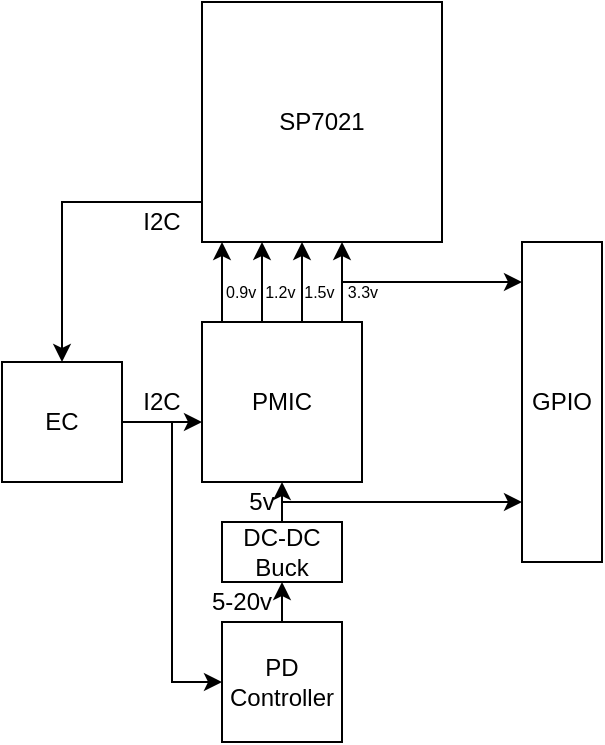 <mxfile version="24.7.8">
  <diagram name="Page-1" id="0467Vszm-c7N2mC9LzOY">
    <mxGraphModel dx="819" dy="481" grid="1" gridSize="10" guides="1" tooltips="1" connect="1" arrows="1" fold="1" page="1" pageScale="1" pageWidth="850" pageHeight="1100" math="0" shadow="0">
      <root>
        <mxCell id="0" />
        <mxCell id="1" parent="0" />
        <mxCell id="Vv4eRQdQIrCSlXsJr2DN-1" value="SP7021" style="rounded=0;whiteSpace=wrap;html=1;points=[[1,0,0,0,10],[1,0,0,0,20],[1,0,0,0,30],[1,0,0,0,40],[1,0,0,0,50],[1,0,0,0,60],[1,0,0,0,70],[1,0,0,0,80],[1,0,0,0,90],[1,0,0,0,100],[1,0,0,0,110],[0,0,0,0,10],[0,0,0,0,20],[0,0,0,0,30],[0,0,0,0,40],[0,0,0,0,50],[0,0,0,0,60],[0,0,0,0,70],[0,0,0,0,80],[0,0,0,0,90],[0,0,0,0,100],[0,0,0,0,110],[0,0,0,10,0],[0,0,0,20,0],[0,0,0,30,0],[0,0,0,40,0],[0,0,0,50,0],[0,0,0,60,0],[0,0,0,70,0],[0,0,0,80,0],[0,0,0,90,0],[0,0,0,100,0],[0,0,0,110,0],[0,1,0,10,0],[0,1,0,20,0],[0,1,0,30,0],[0,1,0,40,0],[0,1,0,50,0],[0,1,0,60,0],[0,1,0,70,0],[0,1,0,80,0],[0,1,0,90,0],[0,1,0,100,0],[0,1,0,110,0]]" vertex="1" parent="1">
          <mxGeometry x="320" y="360" width="120" height="120" as="geometry" />
        </mxCell>
        <mxCell id="Vv4eRQdQIrCSlXsJr2DN-3" value="PMIC" style="rounded=0;whiteSpace=wrap;html=1;points=[[1,0,0,0,10],[1,0,0,0,20],[1,0,0,0,30],[1,0,0,0,40],[1,0,0,0,50],[1,0,0,0,60],[1,0,0,0,70],[0,0,0,0,10],[0,0,0,0,20],[0,0,0,0,30],[0,0,0,0,40],[0,0,0,0,50],[0,0,0,0,60],[0,0,0,0,70],[0,0,0,10,0],[0,0,0,20,0],[0,0,0,30,0],[0,0,0,40,0],[0,0,0,50,0],[0,0,0,60,0],[0,0,0,70,0],[0,1,0,10,0],[0,1,0,20,0],[0,1,0,30,0],[0,1,0,40,0],[0,1,0,50,0],[0,1,0,60,0],[0,1,0,70,0]]" vertex="1" parent="1">
          <mxGeometry x="320" y="520" width="80" height="80" as="geometry" />
        </mxCell>
        <mxCell id="Vv4eRQdQIrCSlXsJr2DN-7" style="edgeStyle=orthogonalEdgeStyle;rounded=0;orthogonalLoop=1;jettySize=auto;html=1;exitX=0;exitY=0;exitDx=10;exitDy=0;exitPerimeter=0;entryX=0;entryY=1;entryDx=10;entryDy=0;entryPerimeter=0;" edge="1" parent="1" source="Vv4eRQdQIrCSlXsJr2DN-3" target="Vv4eRQdQIrCSlXsJr2DN-1">
          <mxGeometry relative="1" as="geometry" />
        </mxCell>
        <mxCell id="Vv4eRQdQIrCSlXsJr2DN-8" style="edgeStyle=orthogonalEdgeStyle;rounded=0;orthogonalLoop=1;jettySize=auto;html=1;exitX=0;exitY=0;exitDx=30;exitDy=0;exitPerimeter=0;entryX=0;entryY=1;entryDx=30;entryDy=0;entryPerimeter=0;" edge="1" parent="1" source="Vv4eRQdQIrCSlXsJr2DN-3" target="Vv4eRQdQIrCSlXsJr2DN-1">
          <mxGeometry relative="1" as="geometry" />
        </mxCell>
        <mxCell id="Vv4eRQdQIrCSlXsJr2DN-9" style="edgeStyle=orthogonalEdgeStyle;rounded=0;orthogonalLoop=1;jettySize=auto;html=1;exitX=0;exitY=0;exitDx=50;exitDy=0;exitPerimeter=0;entryX=0;entryY=1;entryDx=50;entryDy=0;entryPerimeter=0;" edge="1" parent="1" source="Vv4eRQdQIrCSlXsJr2DN-3" target="Vv4eRQdQIrCSlXsJr2DN-1">
          <mxGeometry relative="1" as="geometry" />
        </mxCell>
        <mxCell id="Vv4eRQdQIrCSlXsJr2DN-10" style="edgeStyle=orthogonalEdgeStyle;rounded=0;orthogonalLoop=1;jettySize=auto;html=1;exitX=0;exitY=0;exitDx=70;exitDy=0;exitPerimeter=0;entryX=0;entryY=1;entryDx=70;entryDy=0;entryPerimeter=0;" edge="1" parent="1" source="Vv4eRQdQIrCSlXsJr2DN-3" target="Vv4eRQdQIrCSlXsJr2DN-1">
          <mxGeometry relative="1" as="geometry" />
        </mxCell>
        <mxCell id="Vv4eRQdQIrCSlXsJr2DN-11" value="0.9v&amp;nbsp; 1.2v&amp;nbsp; 1.5v&amp;nbsp; &amp;nbsp;3.3v" style="text;html=1;align=left;verticalAlign=middle;whiteSpace=wrap;rounded=0;fontSize=8;" vertex="1" parent="1">
          <mxGeometry x="330" y="500" width="90" height="10" as="geometry" />
        </mxCell>
        <mxCell id="Vv4eRQdQIrCSlXsJr2DN-14" value="EC" style="rounded=0;whiteSpace=wrap;html=1;points=[[1,0,0,0,10],[1,0,0,0,20],[1,0,0,0,30],[1,0,0,0,40],[1,0,0,0,50],[0,0,0,0,10],[0,0,0,0,20],[0,0,0,0,30],[0,0,0,0,40],[0,0,0,0,50],[0,0,0,10,0],[0,0,0,20,0],[0,0,0,30,0],[0,0,0,40,0],[0,0,0,50,0],[0,1,0,10,0],[0,1,0,20,0],[0,1,0,30,0],[0,1,0,40,0],[0,1,0,50,0]]" vertex="1" parent="1">
          <mxGeometry x="220" y="540" width="60" height="60" as="geometry" />
        </mxCell>
        <mxCell id="Vv4eRQdQIrCSlXsJr2DN-15" value="PD&lt;div&gt;Controller&lt;/div&gt;" style="rounded=0;whiteSpace=wrap;html=1;points=[[1,0,0,0,10],[1,0,0,0,20],[1,0,0,0,30],[1,0,0,0,40],[1,0,0,0,50],[0,0,0,0,10],[0,0,0,0,20],[0,0,0,0,30],[0,0,0,0,40],[0,0,0,0,50],[0,0,0,10,0],[0,0,0,20,0],[0,0,0,30,0],[0,0,0,40,0],[0,0,0,50,0],[0,1,0,10,0],[0,1,0,20,0],[0,1,0,30,0],[0,1,0,40,0],[0,1,0,50,0]]" vertex="1" parent="1">
          <mxGeometry x="330" y="670" width="60" height="60" as="geometry" />
        </mxCell>
        <mxCell id="Vv4eRQdQIrCSlXsJr2DN-19" style="edgeStyle=orthogonalEdgeStyle;rounded=0;orthogonalLoop=1;jettySize=auto;html=1;exitX=1;exitY=0;exitDx=0;exitDy=30;exitPerimeter=0;entryX=0;entryY=0;entryDx=0;entryDy=50;entryPerimeter=0;" edge="1" parent="1" source="Vv4eRQdQIrCSlXsJr2DN-14" target="Vv4eRQdQIrCSlXsJr2DN-3">
          <mxGeometry relative="1" as="geometry" />
        </mxCell>
        <mxCell id="Vv4eRQdQIrCSlXsJr2DN-20" style="edgeStyle=orthogonalEdgeStyle;rounded=0;orthogonalLoop=1;jettySize=auto;html=1;exitX=1;exitY=0;exitDx=0;exitDy=30;exitPerimeter=0;entryX=0;entryY=0;entryDx=0;entryDy=30;entryPerimeter=0;" edge="1" parent="1" source="Vv4eRQdQIrCSlXsJr2DN-14" target="Vv4eRQdQIrCSlXsJr2DN-15">
          <mxGeometry relative="1" as="geometry" />
        </mxCell>
        <mxCell id="Vv4eRQdQIrCSlXsJr2DN-22" style="edgeStyle=orthogonalEdgeStyle;rounded=0;orthogonalLoop=1;jettySize=auto;html=1;exitX=0;exitY=0;exitDx=0;exitDy=100;exitPerimeter=0;entryX=0;entryY=0;entryDx=30;entryDy=0;entryPerimeter=0;" edge="1" parent="1" source="Vv4eRQdQIrCSlXsJr2DN-1" target="Vv4eRQdQIrCSlXsJr2DN-14">
          <mxGeometry relative="1" as="geometry" />
        </mxCell>
        <mxCell id="Vv4eRQdQIrCSlXsJr2DN-23" value="I2C" style="text;html=1;align=center;verticalAlign=middle;whiteSpace=wrap;rounded=0;" vertex="1" parent="1">
          <mxGeometry x="280" y="550" width="40" height="20" as="geometry" />
        </mxCell>
        <mxCell id="Vv4eRQdQIrCSlXsJr2DN-24" value="DC-DC&lt;div&gt;Buck&lt;/div&gt;" style="rounded=0;whiteSpace=wrap;html=1;points=[[1,0,0,0,10],[1,0,0,0,20],[1,0,0,0,30],[1,0,0,0,40],[1,0,0,0,50],[0,0,0,0,10],[0,0,0,0,20],[0,0,0,0,30],[0,0,0,0,40],[0,0,0,0,50],[0,0,0,10,0],[0,0,0,20,0],[0,0,0,30,0],[0,0,0,40,0],[0,0,0,50,0],[0,1,0,10,0],[0,1,0,20,0],[0,1,0,30,0],[0,1,0,40,0],[0,1,0,50,0]]" vertex="1" parent="1">
          <mxGeometry x="330" y="620" width="60" height="30" as="geometry" />
        </mxCell>
        <mxCell id="Vv4eRQdQIrCSlXsJr2DN-26" style="edgeStyle=orthogonalEdgeStyle;rounded=0;orthogonalLoop=1;jettySize=auto;html=1;exitX=0;exitY=0;exitDx=30;exitDy=0;exitPerimeter=0;entryX=0;entryY=1;entryDx=30;entryDy=0;entryPerimeter=0;" edge="1" parent="1" source="Vv4eRQdQIrCSlXsJr2DN-15" target="Vv4eRQdQIrCSlXsJr2DN-24">
          <mxGeometry relative="1" as="geometry" />
        </mxCell>
        <mxCell id="Vv4eRQdQIrCSlXsJr2DN-27" style="edgeStyle=orthogonalEdgeStyle;rounded=0;orthogonalLoop=1;jettySize=auto;html=1;exitX=0;exitY=0;exitDx=30;exitDy=0;exitPerimeter=0;entryX=0;entryY=1;entryDx=40;entryDy=0;entryPerimeter=0;" edge="1" parent="1" source="Vv4eRQdQIrCSlXsJr2DN-24" target="Vv4eRQdQIrCSlXsJr2DN-3">
          <mxGeometry relative="1" as="geometry" />
        </mxCell>
        <mxCell id="Vv4eRQdQIrCSlXsJr2DN-28" value="5-20v" style="text;html=1;align=center;verticalAlign=middle;whiteSpace=wrap;rounded=0;" vertex="1" parent="1">
          <mxGeometry x="320" y="650" width="40" height="20" as="geometry" />
        </mxCell>
        <mxCell id="Vv4eRQdQIrCSlXsJr2DN-29" value="5v" style="text;html=1;align=center;verticalAlign=middle;whiteSpace=wrap;rounded=0;" vertex="1" parent="1">
          <mxGeometry x="340" y="600" width="20" height="20" as="geometry" />
        </mxCell>
        <mxCell id="Vv4eRQdQIrCSlXsJr2DN-30" value="I2C" style="text;html=1;align=center;verticalAlign=middle;whiteSpace=wrap;rounded=0;" vertex="1" parent="1">
          <mxGeometry x="280" y="460" width="40" height="20" as="geometry" />
        </mxCell>
        <mxCell id="Vv4eRQdQIrCSlXsJr2DN-31" value="GPIO" style="rounded=0;whiteSpace=wrap;html=1;points=[[1,0,0,0,10],[1,0,0,0,20],[1,0,0,0,30],[1,0,0,0,40],[1,0,0,0,50],[1,0,0,0,60],[1,0,0,0,70],[1,0,0,0,80],[1,0,0,0,90],[1,0,0,0,100],[1,0,0,0,110],[1,0,0,0,120],[1,0,0,0,130],[1,0,0,0,140],[1,0,0,0,150],[0,0,0,0,10],[0,0,0,0,20],[0,0,0,0,30],[0,0,0,0,40],[0,0,0,0,50],[0,0,0,0,60],[0,0,0,0,70],[0,0,0,0,80],[0,0,0,0,90],[0,0,0,0,100],[0,0,0,0,110],[0,0,0,0,120],[0,0,0,0,130],[0,0,0,0,140],[0,0,0,0,150],[0,0,0,10,0],[0,0,0,20,0],[0,0,0,30,0],[0,1,0,10,0],[0,1,0,20,0],[0,1,0,30,0]];" vertex="1" parent="1">
          <mxGeometry x="480" y="480" width="40" height="160" as="geometry" />
        </mxCell>
        <mxCell id="Vv4eRQdQIrCSlXsJr2DN-33" style="edgeStyle=orthogonalEdgeStyle;rounded=0;orthogonalLoop=1;jettySize=auto;html=1;exitX=0;exitY=0;exitDx=30;exitDy=0;exitPerimeter=0;entryX=0;entryY=0;entryDx=0;entryDy=130;entryPerimeter=0;" edge="1" parent="1" source="Vv4eRQdQIrCSlXsJr2DN-24" target="Vv4eRQdQIrCSlXsJr2DN-31">
          <mxGeometry relative="1" as="geometry">
            <Array as="points">
              <mxPoint x="360" y="610" />
            </Array>
          </mxGeometry>
        </mxCell>
        <mxCell id="Vv4eRQdQIrCSlXsJr2DN-34" style="edgeStyle=orthogonalEdgeStyle;rounded=0;orthogonalLoop=1;jettySize=auto;html=1;exitX=0;exitY=0;exitDx=70;exitDy=0;exitPerimeter=0;entryX=0;entryY=0;entryDx=0;entryDy=20;entryPerimeter=0;" edge="1" parent="1" source="Vv4eRQdQIrCSlXsJr2DN-3" target="Vv4eRQdQIrCSlXsJr2DN-31">
          <mxGeometry relative="1" as="geometry" />
        </mxCell>
      </root>
    </mxGraphModel>
  </diagram>
</mxfile>
